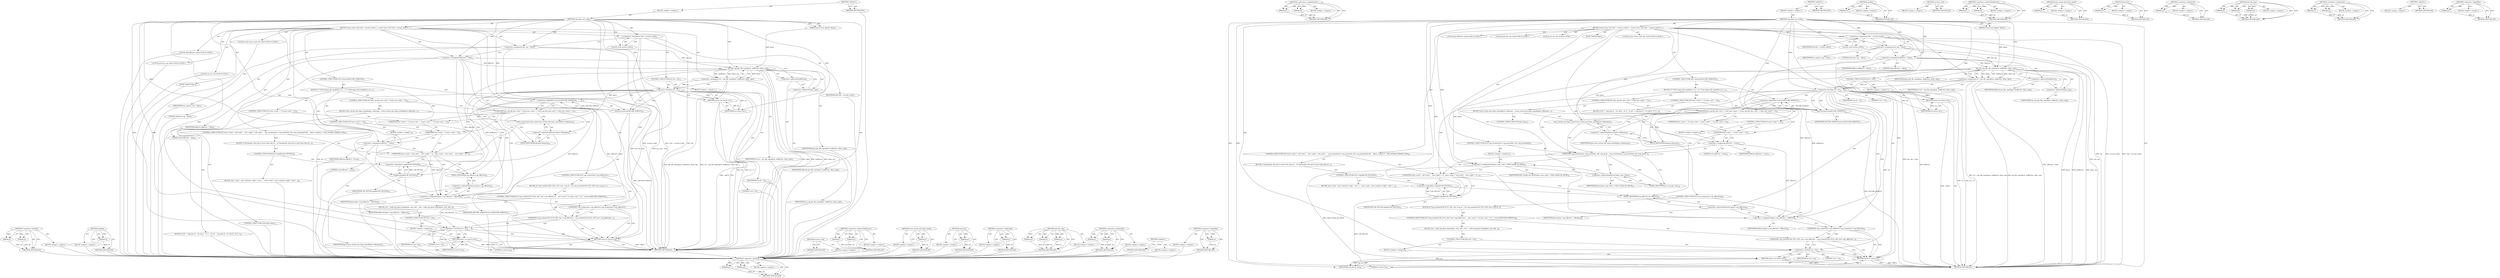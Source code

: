 digraph "&lt;operator&gt;.logicalNot" {
vulnerable_131 [label=<(METHOD,&lt;operator&gt;.lessThan)>];
vulnerable_132 [label=<(PARAM,p1)>];
vulnerable_133 [label=<(PARAM,p2)>];
vulnerable_134 [label=<(BLOCK,&lt;empty&gt;,&lt;empty&gt;)>];
vulnerable_135 [label=<(METHOD_RETURN,ANY)>];
vulnerable_153 [label=<(METHOD,capable)>];
vulnerable_154 [label=<(PARAM,p1)>];
vulnerable_155 [label=<(BLOCK,&lt;empty&gt;,&lt;empty&gt;)>];
vulnerable_156 [label=<(METHOD_RETURN,ANY)>];
vulnerable_6 [label=<(METHOD,&lt;global&gt;)<SUB>1</SUB>>];
vulnerable_7 [label=<(BLOCK,&lt;empty&gt;,&lt;empty&gt;)<SUB>1</SUB>>];
vulnerable_8 [label=<(METHOD,cap_bprm_set_creds)<SUB>1</SUB>>];
vulnerable_9 [label=<(PARAM,struct linux_binprm *bprm)<SUB>1</SUB>>];
vulnerable_10 [label=<(BLOCK,{
	const struct cred *old = current_cred();
	st...,{
	const struct cred *old = current_cred();
	st...)<SUB>2</SUB>>];
vulnerable_11 [label="<(LOCAL,const struct cred* old: cred*)<SUB>3</SUB>>"];
vulnerable_12 [label=<(&lt;operator&gt;.assignment,*old = current_cred())<SUB>3</SUB>>];
vulnerable_13 [label=<(IDENTIFIER,old,*old = current_cred())<SUB>3</SUB>>];
vulnerable_14 [label=<(current_cred,current_cred())<SUB>3</SUB>>];
vulnerable_15 [label="<(LOCAL,bool effective: bool)<SUB>5</SUB>>"];
vulnerable_16 [label="<(LOCAL,bool has_cap: bool)<SUB>5</SUB>>"];
vulnerable_17 [label=<(&lt;operator&gt;.assignment,has_cap = false)<SUB>5</SUB>>];
vulnerable_18 [label=<(IDENTIFIER,has_cap,has_cap = false)<SUB>5</SUB>>];
vulnerable_19 [label=<(LITERAL,false,has_cap = false)<SUB>5</SUB>>];
vulnerable_20 [label="<(LOCAL,int ret: int)<SUB>6</SUB>>"];
vulnerable_21 [label=<(&lt;operator&gt;.assignment,effective = false)<SUB>8</SUB>>];
vulnerable_22 [label=<(IDENTIFIER,effective,effective = false)<SUB>8</SUB>>];
vulnerable_23 [label=<(LITERAL,false,effective = false)<SUB>8</SUB>>];
vulnerable_24 [label=<(&lt;operator&gt;.assignment,ret = get_file_caps(bprm, &amp;effective, &amp;has_cap))<SUB>9</SUB>>];
vulnerable_25 [label=<(IDENTIFIER,ret,ret = get_file_caps(bprm, &amp;effective, &amp;has_cap))<SUB>9</SUB>>];
vulnerable_26 [label=<(get_file_caps,get_file_caps(bprm, &amp;effective, &amp;has_cap))<SUB>9</SUB>>];
vulnerable_27 [label=<(IDENTIFIER,bprm,get_file_caps(bprm, &amp;effective, &amp;has_cap))<SUB>9</SUB>>];
vulnerable_28 [label=<(&lt;operator&gt;.addressOf,&amp;effective)<SUB>9</SUB>>];
vulnerable_29 [label=<(IDENTIFIER,effective,get_file_caps(bprm, &amp;effective, &amp;has_cap))<SUB>9</SUB>>];
vulnerable_30 [label=<(&lt;operator&gt;.addressOf,&amp;has_cap)<SUB>9</SUB>>];
vulnerable_31 [label=<(IDENTIFIER,has_cap,get_file_caps(bprm, &amp;effective, &amp;has_cap))<SUB>9</SUB>>];
vulnerable_32 [label=<(CONTROL_STRUCTURE,IF,if (ret &lt; 0))<SUB>10</SUB>>];
vulnerable_33 [label=<(&lt;operator&gt;.lessThan,ret &lt; 0)<SUB>10</SUB>>];
vulnerable_34 [label=<(IDENTIFIER,ret,ret &lt; 0)<SUB>10</SUB>>];
vulnerable_35 [label=<(LITERAL,0,ret &lt; 0)<SUB>10</SUB>>];
vulnerable_36 [label=<(BLOCK,&lt;empty&gt;,&lt;empty&gt;)<SUB>11</SUB>>];
vulnerable_37 [label=<(RETURN,return ret;,return ret;)<SUB>11</SUB>>];
vulnerable_38 [label=<(IDENTIFIER,ret,return ret;)<SUB>11</SUB>>];
vulnerable_39 [label=<(CONTROL_STRUCTURE,IF,if (!issecure(SECURE_NOROOT)))<SUB>13</SUB>>];
vulnerable_40 [label=<(&lt;operator&gt;.logicalNot,!issecure(SECURE_NOROOT))<SUB>13</SUB>>];
vulnerable_41 [label=<(issecure,issecure(SECURE_NOROOT))<SUB>13</SUB>>];
vulnerable_42 [label=<(IDENTIFIER,SECURE_NOROOT,issecure(SECURE_NOROOT))<SUB>13</SUB>>];
vulnerable_43 [label=<(BLOCK,{
		/*
		 * If the legacy file capability is se...,{
		/*
		 * If the legacy file capability is se...)<SUB>13</SUB>>];
vulnerable_44 [label=<(CONTROL_STRUCTURE,IF,if (has_cap &amp;&amp; new-&gt;uid != 0 &amp;&amp; new-&gt;euid == 0))<SUB>19</SUB>>];
vulnerable_45 [label=<(UNKNOWN,has_cap &amp;&amp; new-&gt;uid != 0 &amp;&amp; new-&gt;euid == 0,has_cap &amp;&amp; new-&gt;uid != 0 &amp;&amp; new-&gt;euid == 0)<SUB>19</SUB>>];
vulnerable_46 [label=<(BLOCK,{
			warn_setuid_and_fcaps_mixed(bprm-&gt;filename...,{
			warn_setuid_and_fcaps_mixed(bprm-&gt;filename...)<SUB>19</SUB>>];
vulnerable_47 [label=<(warn_setuid_and_fcaps_mixed,warn_setuid_and_fcaps_mixed(bprm-&gt;filename))<SUB>20</SUB>>];
vulnerable_48 [label=<(&lt;operator&gt;.indirectFieldAccess,bprm-&gt;filename)<SUB>20</SUB>>];
vulnerable_49 [label=<(IDENTIFIER,bprm,warn_setuid_and_fcaps_mixed(bprm-&gt;filename))<SUB>20</SUB>>];
vulnerable_50 [label=<(FIELD_IDENTIFIER,filename,filename)<SUB>20</SUB>>];
vulnerable_51 [label=<(CONTROL_STRUCTURE,GOTO,goto skip;)<SUB>21</SUB>>];
vulnerable_52 [label=<(CONTROL_STRUCTURE,IF,if (new-&gt;euid == 0 || new-&gt;uid == 0))<SUB>30</SUB>>];
vulnerable_53 [label=<(UNKNOWN,new-&gt;euid == 0 || new-&gt;uid == 0,new-&gt;euid == 0 || new-&gt;uid == 0)<SUB>30</SUB>>];
vulnerable_54 [label=<(BLOCK,{
			/* pP' = (cap_bset &amp; ~0) | (pI &amp; ~0) */
		...,{
			/* pP' = (cap_bset &amp; ~0) | (pI &amp; ~0) */
		...)<SUB>30</SUB>>];
vulnerable_55 [label=<(CONTROL_STRUCTURE,IF,if (new-&gt;euid == 0))<SUB>35</SUB>>];
vulnerable_56 [label=<(UNKNOWN,new-&gt;euid == 0,new-&gt;euid == 0)<SUB>35</SUB>>];
vulnerable_57 [label=<(BLOCK,&lt;empty&gt;,&lt;empty&gt;)<SUB>36</SUB>>];
vulnerable_58 [label=<(&lt;operator&gt;.assignment,effective = true)<SUB>36</SUB>>];
vulnerable_59 [label=<(IDENTIFIER,effective,effective = true)<SUB>36</SUB>>];
vulnerable_60 [label=<(LITERAL,true,effective = true)<SUB>36</SUB>>];
vulnerable_61 [label=<(JUMP_TARGET,skip)<SUB>38</SUB>>];
vulnerable_62 [label=<(CONTROL_STRUCTURE,IF,if ((new-&gt;euid != old-&gt;uid ||
	     new-&gt;egid != old-&gt;gid ||
	     !cap_issubset(new-&gt;cap_permitted, old-&gt;cap_permitted)) &amp;&amp;
	    bprm-&gt;unsafe &amp; ~LSM_UNSAFE_PTRACE_CAP))<SUB>43</SUB>>];
vulnerable_63 [label=<(UNKNOWN,(new-&gt;euid != old-&gt;uid ||
	     new-&gt;egid != ol...,(new-&gt;euid != old-&gt;uid ||
	     new-&gt;egid != ol...)<SUB>43</SUB>>];
vulnerable_64 [label=<(BLOCK,{
		/* downgrade; they get no more than they ha...,{
		/* downgrade; they get no more than they ha...)<SUB>46</SUB>>];
vulnerable_65 [label=<(CONTROL_STRUCTURE,IF,if (!capable(CAP_SETUID)))<SUB>48</SUB>>];
vulnerable_66 [label=<(&lt;operator&gt;.logicalNot,!capable(CAP_SETUID))<SUB>48</SUB>>];
vulnerable_67 [label=<(capable,capable(CAP_SETUID))<SUB>48</SUB>>];
vulnerable_68 [label=<(IDENTIFIER,CAP_SETUID,capable(CAP_SETUID))<SUB>48</SUB>>];
vulnerable_69 [label=<(BLOCK,{
			new-&gt;euid = new-&gt;uid;
			new-&gt;egid = new-&gt;...,{
			new-&gt;euid = new-&gt;uid;
			new-&gt;egid = new-&gt;...)<SUB>48</SUB>>];
vulnerable_70 [label=<(&lt;operator&gt;.assignment,bprm-&gt;cap_effective = effective)<SUB>63</SUB>>];
vulnerable_71 [label=<(&lt;operator&gt;.indirectFieldAccess,bprm-&gt;cap_effective)<SUB>63</SUB>>];
vulnerable_72 [label=<(IDENTIFIER,bprm,bprm-&gt;cap_effective = effective)<SUB>63</SUB>>];
vulnerable_73 [label=<(FIELD_IDENTIFIER,cap_effective,cap_effective)<SUB>63</SUB>>];
vulnerable_74 [label=<(IDENTIFIER,effective,bprm-&gt;cap_effective = effective)<SUB>63</SUB>>];
vulnerable_75 [label=<(CONTROL_STRUCTURE,IF,if (!cap_isclear(new-&gt;cap_effective)))<SUB>77</SUB>>];
vulnerable_76 [label=<(UNKNOWN,!cap_isclear(new-&gt;cap_effective),!cap_isclear(new-&gt;cap_effective))<SUB>77</SUB>>];
vulnerable_77 [label=<(BLOCK,{
		if (!cap_issubset(CAP_FULL_SET, new-&gt;cap_ef...,{
		if (!cap_issubset(CAP_FULL_SET, new-&gt;cap_ef...)<SUB>77</SUB>>];
vulnerable_78 [label=<(CONTROL_STRUCTURE,IF,if (!cap_issubset(CAP_FULL_SET, new-&gt;cap_effective) ||
		    new-&gt;euid != 0 || new-&gt;uid != 0 ||
		    issecure(SECURE_NOROOT)))<SUB>78</SUB>>];
vulnerable_79 [label=<(UNKNOWN,!cap_issubset(CAP_FULL_SET, new-&gt;cap_effective)...,!cap_issubset(CAP_FULL_SET, new-&gt;cap_effective)...)<SUB>78</SUB>>];
vulnerable_80 [label=<(BLOCK,{
			ret = audit_log_bprm_fcaps(bprm, new, old)...,{
			ret = audit_log_bprm_fcaps(bprm, new, old)...)<SUB>80</SUB>>];
vulnerable_81 [label=<(CONTROL_STRUCTURE,IF,if (ret &lt; 0))<SUB>82</SUB>>];
vulnerable_82 [label=<(&lt;operator&gt;.lessThan,ret &lt; 0)<SUB>82</SUB>>];
vulnerable_83 [label=<(IDENTIFIER,ret,ret &lt; 0)<SUB>82</SUB>>];
vulnerable_84 [label=<(LITERAL,0,ret &lt; 0)<SUB>82</SUB>>];
vulnerable_85 [label=<(BLOCK,&lt;empty&gt;,&lt;empty&gt;)<SUB>83</SUB>>];
vulnerable_86 [label=<(RETURN,return ret;,return ret;)<SUB>83</SUB>>];
vulnerable_87 [label=<(IDENTIFIER,ret,return ret;)<SUB>83</SUB>>];
vulnerable_88 [label=<(RETURN,return 0;,return 0;)<SUB>88</SUB>>];
vulnerable_89 [label=<(LITERAL,0,return 0;)<SUB>88</SUB>>];
vulnerable_90 [label=<(METHOD_RETURN,int)<SUB>1</SUB>>];
vulnerable_92 [label=<(METHOD_RETURN,ANY)<SUB>1</SUB>>];
vulnerable_118 [label=<(METHOD,current_cred)>];
vulnerable_119 [label=<(BLOCK,&lt;empty&gt;,&lt;empty&gt;)>];
vulnerable_120 [label=<(METHOD_RETURN,ANY)>];
vulnerable_148 [label=<(METHOD,&lt;operator&gt;.indirectFieldAccess)>];
vulnerable_149 [label=<(PARAM,p1)>];
vulnerable_150 [label=<(PARAM,p2)>];
vulnerable_151 [label=<(BLOCK,&lt;empty&gt;,&lt;empty&gt;)>];
vulnerable_152 [label=<(METHOD_RETURN,ANY)>];
vulnerable_144 [label=<(METHOD,warn_setuid_and_fcaps_mixed)>];
vulnerable_145 [label=<(PARAM,p1)>];
vulnerable_146 [label=<(BLOCK,&lt;empty&gt;,&lt;empty&gt;)>];
vulnerable_147 [label=<(METHOD_RETURN,ANY)>];
vulnerable_140 [label=<(METHOD,issecure)>];
vulnerable_141 [label=<(PARAM,p1)>];
vulnerable_142 [label=<(BLOCK,&lt;empty&gt;,&lt;empty&gt;)>];
vulnerable_143 [label=<(METHOD_RETURN,ANY)>];
vulnerable_127 [label=<(METHOD,&lt;operator&gt;.addressOf)>];
vulnerable_128 [label=<(PARAM,p1)>];
vulnerable_129 [label=<(BLOCK,&lt;empty&gt;,&lt;empty&gt;)>];
vulnerable_130 [label=<(METHOD_RETURN,ANY)>];
vulnerable_121 [label=<(METHOD,get_file_caps)>];
vulnerable_122 [label=<(PARAM,p1)>];
vulnerable_123 [label=<(PARAM,p2)>];
vulnerable_124 [label=<(PARAM,p3)>];
vulnerable_125 [label=<(BLOCK,&lt;empty&gt;,&lt;empty&gt;)>];
vulnerable_126 [label=<(METHOD_RETURN,ANY)>];
vulnerable_113 [label=<(METHOD,&lt;operator&gt;.assignment)>];
vulnerable_114 [label=<(PARAM,p1)>];
vulnerable_115 [label=<(PARAM,p2)>];
vulnerable_116 [label=<(BLOCK,&lt;empty&gt;,&lt;empty&gt;)>];
vulnerable_117 [label=<(METHOD_RETURN,ANY)>];
vulnerable_107 [label=<(METHOD,&lt;global&gt;)<SUB>1</SUB>>];
vulnerable_108 [label=<(BLOCK,&lt;empty&gt;,&lt;empty&gt;)>];
vulnerable_109 [label=<(METHOD_RETURN,ANY)>];
vulnerable_136 [label=<(METHOD,&lt;operator&gt;.logicalNot)>];
vulnerable_137 [label=<(PARAM,p1)>];
vulnerable_138 [label=<(BLOCK,&lt;empty&gt;,&lt;empty&gt;)>];
vulnerable_139 [label=<(METHOD_RETURN,ANY)>];
fixed_139 [label=<(METHOD,&lt;operator&gt;.lessThan)>];
fixed_140 [label=<(PARAM,p1)>];
fixed_141 [label=<(PARAM,p2)>];
fixed_142 [label=<(BLOCK,&lt;empty&gt;,&lt;empty&gt;)>];
fixed_143 [label=<(METHOD_RETURN,ANY)>];
fixed_161 [label=<(METHOD,&lt;operators&gt;.assignmentOr)>];
fixed_162 [label=<(PARAM,p1)>];
fixed_163 [label=<(PARAM,p2)>];
fixed_164 [label=<(BLOCK,&lt;empty&gt;,&lt;empty&gt;)>];
fixed_165 [label=<(METHOD_RETURN,ANY)>];
fixed_6 [label=<(METHOD,&lt;global&gt;)<SUB>1</SUB>>];
fixed_7 [label=<(BLOCK,&lt;empty&gt;,&lt;empty&gt;)<SUB>1</SUB>>];
fixed_8 [label=<(METHOD,cap_bprm_set_creds)<SUB>1</SUB>>];
fixed_9 [label=<(PARAM,struct linux_binprm *bprm)<SUB>1</SUB>>];
fixed_10 [label=<(BLOCK,{
	const struct cred *old = current_cred();
	st...,{
	const struct cred *old = current_cred();
	st...)<SUB>2</SUB>>];
fixed_11 [label="<(LOCAL,const struct cred* old: cred*)<SUB>3</SUB>>"];
fixed_12 [label=<(&lt;operator&gt;.assignment,*old = current_cred())<SUB>3</SUB>>];
fixed_13 [label=<(IDENTIFIER,old,*old = current_cred())<SUB>3</SUB>>];
fixed_14 [label=<(current_cred,current_cred())<SUB>3</SUB>>];
fixed_15 [label="<(LOCAL,bool effective: bool)<SUB>5</SUB>>"];
fixed_16 [label="<(LOCAL,bool has_cap: bool)<SUB>5</SUB>>"];
fixed_17 [label=<(&lt;operator&gt;.assignment,has_cap = false)<SUB>5</SUB>>];
fixed_18 [label=<(IDENTIFIER,has_cap,has_cap = false)<SUB>5</SUB>>];
fixed_19 [label=<(LITERAL,false,has_cap = false)<SUB>5</SUB>>];
fixed_20 [label="<(LOCAL,int ret: int)<SUB>6</SUB>>"];
fixed_21 [label=<(&lt;operator&gt;.assignment,effective = false)<SUB>8</SUB>>];
fixed_22 [label=<(IDENTIFIER,effective,effective = false)<SUB>8</SUB>>];
fixed_23 [label=<(LITERAL,false,effective = false)<SUB>8</SUB>>];
fixed_24 [label=<(&lt;operator&gt;.assignment,ret = get_file_caps(bprm, &amp;effective, &amp;has_cap))<SUB>9</SUB>>];
fixed_25 [label=<(IDENTIFIER,ret,ret = get_file_caps(bprm, &amp;effective, &amp;has_cap))<SUB>9</SUB>>];
fixed_26 [label=<(get_file_caps,get_file_caps(bprm, &amp;effective, &amp;has_cap))<SUB>9</SUB>>];
fixed_27 [label=<(IDENTIFIER,bprm,get_file_caps(bprm, &amp;effective, &amp;has_cap))<SUB>9</SUB>>];
fixed_28 [label=<(&lt;operator&gt;.addressOf,&amp;effective)<SUB>9</SUB>>];
fixed_29 [label=<(IDENTIFIER,effective,get_file_caps(bprm, &amp;effective, &amp;has_cap))<SUB>9</SUB>>];
fixed_30 [label=<(&lt;operator&gt;.addressOf,&amp;has_cap)<SUB>9</SUB>>];
fixed_31 [label=<(IDENTIFIER,has_cap,get_file_caps(bprm, &amp;effective, &amp;has_cap))<SUB>9</SUB>>];
fixed_32 [label=<(CONTROL_STRUCTURE,IF,if (ret &lt; 0))<SUB>10</SUB>>];
fixed_33 [label=<(&lt;operator&gt;.lessThan,ret &lt; 0)<SUB>10</SUB>>];
fixed_34 [label=<(IDENTIFIER,ret,ret &lt; 0)<SUB>10</SUB>>];
fixed_35 [label=<(LITERAL,0,ret &lt; 0)<SUB>10</SUB>>];
fixed_36 [label=<(BLOCK,&lt;empty&gt;,&lt;empty&gt;)<SUB>11</SUB>>];
fixed_37 [label=<(RETURN,return ret;,return ret;)<SUB>11</SUB>>];
fixed_38 [label=<(IDENTIFIER,ret,return ret;)<SUB>11</SUB>>];
fixed_39 [label=<(CONTROL_STRUCTURE,IF,if (!issecure(SECURE_NOROOT)))<SUB>13</SUB>>];
fixed_40 [label=<(&lt;operator&gt;.logicalNot,!issecure(SECURE_NOROOT))<SUB>13</SUB>>];
fixed_41 [label=<(issecure,issecure(SECURE_NOROOT))<SUB>13</SUB>>];
fixed_42 [label=<(IDENTIFIER,SECURE_NOROOT,issecure(SECURE_NOROOT))<SUB>13</SUB>>];
fixed_43 [label=<(BLOCK,{
		/*
		 * If the legacy file capability is se...,{
		/*
		 * If the legacy file capability is se...)<SUB>13</SUB>>];
fixed_44 [label=<(CONTROL_STRUCTURE,IF,if (has_cap &amp;&amp; new-&gt;uid != 0 &amp;&amp; new-&gt;euid == 0))<SUB>19</SUB>>];
fixed_45 [label=<(UNKNOWN,has_cap &amp;&amp; new-&gt;uid != 0 &amp;&amp; new-&gt;euid == 0,has_cap &amp;&amp; new-&gt;uid != 0 &amp;&amp; new-&gt;euid == 0)<SUB>19</SUB>>];
fixed_46 [label=<(BLOCK,{
			warn_setuid_and_fcaps_mixed(bprm-&gt;filename...,{
			warn_setuid_and_fcaps_mixed(bprm-&gt;filename...)<SUB>19</SUB>>];
fixed_47 [label=<(warn_setuid_and_fcaps_mixed,warn_setuid_and_fcaps_mixed(bprm-&gt;filename))<SUB>20</SUB>>];
fixed_48 [label=<(&lt;operator&gt;.indirectFieldAccess,bprm-&gt;filename)<SUB>20</SUB>>];
fixed_49 [label=<(IDENTIFIER,bprm,warn_setuid_and_fcaps_mixed(bprm-&gt;filename))<SUB>20</SUB>>];
fixed_50 [label=<(FIELD_IDENTIFIER,filename,filename)<SUB>20</SUB>>];
fixed_51 [label=<(CONTROL_STRUCTURE,GOTO,goto skip;)<SUB>21</SUB>>];
fixed_52 [label=<(CONTROL_STRUCTURE,IF,if (new-&gt;euid == 0 || new-&gt;uid == 0))<SUB>30</SUB>>];
fixed_53 [label=<(UNKNOWN,new-&gt;euid == 0 || new-&gt;uid == 0,new-&gt;euid == 0 || new-&gt;uid == 0)<SUB>30</SUB>>];
fixed_54 [label=<(BLOCK,{
			/* pP' = (cap_bset &amp; ~0) | (pI &amp; ~0) */
		...,{
			/* pP' = (cap_bset &amp; ~0) | (pI &amp; ~0) */
		...)<SUB>30</SUB>>];
fixed_55 [label=<(CONTROL_STRUCTURE,IF,if (new-&gt;euid == 0))<SUB>35</SUB>>];
fixed_56 [label=<(UNKNOWN,new-&gt;euid == 0,new-&gt;euid == 0)<SUB>35</SUB>>];
fixed_57 [label=<(BLOCK,&lt;empty&gt;,&lt;empty&gt;)<SUB>36</SUB>>];
fixed_58 [label=<(&lt;operator&gt;.assignment,effective = true)<SUB>36</SUB>>];
fixed_59 [label=<(IDENTIFIER,effective,effective = true)<SUB>36</SUB>>];
fixed_60 [label=<(LITERAL,true,effective = true)<SUB>36</SUB>>];
fixed_61 [label=<(JUMP_TARGET,skip)<SUB>38</SUB>>];
fixed_62 [label=<(CONTROL_STRUCTURE,IF,if (!cap_issubset(new-&gt;cap_permitted, old-&gt;cap_permitted)))<SUB>41</SUB>>];
fixed_63 [label=<(UNKNOWN,!cap_issubset(new-&gt;cap_permitted, old-&gt;cap_perm...,!cap_issubset(new-&gt;cap_permitted, old-&gt;cap_perm...)<SUB>41</SUB>>];
fixed_64 [label=<(BLOCK,&lt;empty&gt;,&lt;empty&gt;)<SUB>42</SUB>>];
fixed_65 [label=<(&lt;operators&gt;.assignmentOr,bprm-&gt;per_clear |= PER_CLEAR_ON_SETID)<SUB>42</SUB>>];
fixed_66 [label=<(&lt;operator&gt;.indirectFieldAccess,bprm-&gt;per_clear)<SUB>42</SUB>>];
fixed_67 [label=<(IDENTIFIER,bprm,bprm-&gt;per_clear |= PER_CLEAR_ON_SETID)<SUB>42</SUB>>];
fixed_68 [label=<(FIELD_IDENTIFIER,per_clear,per_clear)<SUB>42</SUB>>];
fixed_69 [label=<(IDENTIFIER,PER_CLEAR_ON_SETID,bprm-&gt;per_clear |= PER_CLEAR_ON_SETID)<SUB>42</SUB>>];
fixed_70 [label=<(CONTROL_STRUCTURE,IF,if ((new-&gt;euid != old-&gt;uid ||
	     new-&gt;egid != old-&gt;gid ||
	     !cap_issubset(new-&gt;cap_permitted, old-&gt;cap_permitted)) &amp;&amp;
	    bprm-&gt;unsafe &amp; ~LSM_UNSAFE_PTRACE_CAP))<SUB>48</SUB>>];
fixed_71 [label=<(UNKNOWN,(new-&gt;euid != old-&gt;uid ||
	     new-&gt;egid != ol...,(new-&gt;euid != old-&gt;uid ||
	     new-&gt;egid != ol...)<SUB>48</SUB>>];
fixed_72 [label=<(BLOCK,{
		/* downgrade; they get no more than they ha...,{
		/* downgrade; they get no more than they ha...)<SUB>51</SUB>>];
fixed_73 [label=<(CONTROL_STRUCTURE,IF,if (!capable(CAP_SETUID)))<SUB>53</SUB>>];
fixed_74 [label=<(&lt;operator&gt;.logicalNot,!capable(CAP_SETUID))<SUB>53</SUB>>];
fixed_75 [label=<(capable,capable(CAP_SETUID))<SUB>53</SUB>>];
fixed_76 [label=<(IDENTIFIER,CAP_SETUID,capable(CAP_SETUID))<SUB>53</SUB>>];
fixed_77 [label=<(BLOCK,{
			new-&gt;euid = new-&gt;uid;
			new-&gt;egid = new-&gt;...,{
			new-&gt;euid = new-&gt;uid;
			new-&gt;egid = new-&gt;...)<SUB>53</SUB>>];
fixed_78 [label=<(&lt;operator&gt;.assignment,bprm-&gt;cap_effective = effective)<SUB>68</SUB>>];
fixed_79 [label=<(&lt;operator&gt;.indirectFieldAccess,bprm-&gt;cap_effective)<SUB>68</SUB>>];
fixed_80 [label=<(IDENTIFIER,bprm,bprm-&gt;cap_effective = effective)<SUB>68</SUB>>];
fixed_81 [label=<(FIELD_IDENTIFIER,cap_effective,cap_effective)<SUB>68</SUB>>];
fixed_82 [label=<(IDENTIFIER,effective,bprm-&gt;cap_effective = effective)<SUB>68</SUB>>];
fixed_83 [label=<(CONTROL_STRUCTURE,IF,if (!cap_isclear(new-&gt;cap_effective)))<SUB>82</SUB>>];
fixed_84 [label=<(UNKNOWN,!cap_isclear(new-&gt;cap_effective),!cap_isclear(new-&gt;cap_effective))<SUB>82</SUB>>];
fixed_85 [label=<(BLOCK,{
		if (!cap_issubset(CAP_FULL_SET, new-&gt;cap_ef...,{
		if (!cap_issubset(CAP_FULL_SET, new-&gt;cap_ef...)<SUB>82</SUB>>];
fixed_86 [label=<(CONTROL_STRUCTURE,IF,if (!cap_issubset(CAP_FULL_SET, new-&gt;cap_effective) ||
		    new-&gt;euid != 0 || new-&gt;uid != 0 ||
		    issecure(SECURE_NOROOT)))<SUB>83</SUB>>];
fixed_87 [label=<(UNKNOWN,!cap_issubset(CAP_FULL_SET, new-&gt;cap_effective)...,!cap_issubset(CAP_FULL_SET, new-&gt;cap_effective)...)<SUB>83</SUB>>];
fixed_88 [label=<(BLOCK,{
			ret = audit_log_bprm_fcaps(bprm, new, old)...,{
			ret = audit_log_bprm_fcaps(bprm, new, old)...)<SUB>85</SUB>>];
fixed_89 [label=<(CONTROL_STRUCTURE,IF,if (ret &lt; 0))<SUB>87</SUB>>];
fixed_90 [label=<(&lt;operator&gt;.lessThan,ret &lt; 0)<SUB>87</SUB>>];
fixed_91 [label=<(IDENTIFIER,ret,ret &lt; 0)<SUB>87</SUB>>];
fixed_92 [label=<(LITERAL,0,ret &lt; 0)<SUB>87</SUB>>];
fixed_93 [label=<(BLOCK,&lt;empty&gt;,&lt;empty&gt;)<SUB>88</SUB>>];
fixed_94 [label=<(RETURN,return ret;,return ret;)<SUB>88</SUB>>];
fixed_95 [label=<(IDENTIFIER,ret,return ret;)<SUB>88</SUB>>];
fixed_96 [label=<(RETURN,return 0;,return 0;)<SUB>93</SUB>>];
fixed_97 [label=<(LITERAL,0,return 0;)<SUB>93</SUB>>];
fixed_98 [label=<(METHOD_RETURN,int)<SUB>1</SUB>>];
fixed_100 [label=<(METHOD_RETURN,ANY)<SUB>1</SUB>>];
fixed_166 [label=<(METHOD,capable)>];
fixed_167 [label=<(PARAM,p1)>];
fixed_168 [label=<(BLOCK,&lt;empty&gt;,&lt;empty&gt;)>];
fixed_169 [label=<(METHOD_RETURN,ANY)>];
fixed_126 [label=<(METHOD,current_cred)>];
fixed_127 [label=<(BLOCK,&lt;empty&gt;,&lt;empty&gt;)>];
fixed_128 [label=<(METHOD_RETURN,ANY)>];
fixed_156 [label=<(METHOD,&lt;operator&gt;.indirectFieldAccess)>];
fixed_157 [label=<(PARAM,p1)>];
fixed_158 [label=<(PARAM,p2)>];
fixed_159 [label=<(BLOCK,&lt;empty&gt;,&lt;empty&gt;)>];
fixed_160 [label=<(METHOD_RETURN,ANY)>];
fixed_152 [label=<(METHOD,warn_setuid_and_fcaps_mixed)>];
fixed_153 [label=<(PARAM,p1)>];
fixed_154 [label=<(BLOCK,&lt;empty&gt;,&lt;empty&gt;)>];
fixed_155 [label=<(METHOD_RETURN,ANY)>];
fixed_148 [label=<(METHOD,issecure)>];
fixed_149 [label=<(PARAM,p1)>];
fixed_150 [label=<(BLOCK,&lt;empty&gt;,&lt;empty&gt;)>];
fixed_151 [label=<(METHOD_RETURN,ANY)>];
fixed_135 [label=<(METHOD,&lt;operator&gt;.addressOf)>];
fixed_136 [label=<(PARAM,p1)>];
fixed_137 [label=<(BLOCK,&lt;empty&gt;,&lt;empty&gt;)>];
fixed_138 [label=<(METHOD_RETURN,ANY)>];
fixed_129 [label=<(METHOD,get_file_caps)>];
fixed_130 [label=<(PARAM,p1)>];
fixed_131 [label=<(PARAM,p2)>];
fixed_132 [label=<(PARAM,p3)>];
fixed_133 [label=<(BLOCK,&lt;empty&gt;,&lt;empty&gt;)>];
fixed_134 [label=<(METHOD_RETURN,ANY)>];
fixed_121 [label=<(METHOD,&lt;operator&gt;.assignment)>];
fixed_122 [label=<(PARAM,p1)>];
fixed_123 [label=<(PARAM,p2)>];
fixed_124 [label=<(BLOCK,&lt;empty&gt;,&lt;empty&gt;)>];
fixed_125 [label=<(METHOD_RETURN,ANY)>];
fixed_115 [label=<(METHOD,&lt;global&gt;)<SUB>1</SUB>>];
fixed_116 [label=<(BLOCK,&lt;empty&gt;,&lt;empty&gt;)>];
fixed_117 [label=<(METHOD_RETURN,ANY)>];
fixed_144 [label=<(METHOD,&lt;operator&gt;.logicalNot)>];
fixed_145 [label=<(PARAM,p1)>];
fixed_146 [label=<(BLOCK,&lt;empty&gt;,&lt;empty&gt;)>];
fixed_147 [label=<(METHOD_RETURN,ANY)>];
vulnerable_131 -> vulnerable_132  [key=0, label="AST: "];
vulnerable_131 -> vulnerable_132  [key=1, label="DDG: "];
vulnerable_131 -> vulnerable_134  [key=0, label="AST: "];
vulnerable_131 -> vulnerable_133  [key=0, label="AST: "];
vulnerable_131 -> vulnerable_133  [key=1, label="DDG: "];
vulnerable_131 -> vulnerable_135  [key=0, label="AST: "];
vulnerable_131 -> vulnerable_135  [key=1, label="CFG: "];
vulnerable_132 -> vulnerable_135  [key=0, label="DDG: p1"];
vulnerable_133 -> vulnerable_135  [key=0, label="DDG: p2"];
vulnerable_134 -> fixed_139  [key=0];
vulnerable_135 -> fixed_139  [key=0];
vulnerable_153 -> vulnerable_154  [key=0, label="AST: "];
vulnerable_153 -> vulnerable_154  [key=1, label="DDG: "];
vulnerable_153 -> vulnerable_155  [key=0, label="AST: "];
vulnerable_153 -> vulnerable_156  [key=0, label="AST: "];
vulnerable_153 -> vulnerable_156  [key=1, label="CFG: "];
vulnerable_154 -> vulnerable_156  [key=0, label="DDG: p1"];
vulnerable_155 -> fixed_139  [key=0];
vulnerable_156 -> fixed_139  [key=0];
vulnerable_6 -> vulnerable_7  [key=0, label="AST: "];
vulnerable_6 -> vulnerable_92  [key=0, label="AST: "];
vulnerable_6 -> vulnerable_92  [key=1, label="CFG: "];
vulnerable_7 -> vulnerable_8  [key=0, label="AST: "];
vulnerable_8 -> vulnerable_9  [key=0, label="AST: "];
vulnerable_8 -> vulnerable_9  [key=1, label="DDG: "];
vulnerable_8 -> vulnerable_10  [key=0, label="AST: "];
vulnerable_8 -> vulnerable_90  [key=0, label="AST: "];
vulnerable_8 -> vulnerable_14  [key=0, label="CFG: "];
vulnerable_8 -> vulnerable_12  [key=0, label="DDG: "];
vulnerable_8 -> vulnerable_17  [key=0, label="DDG: "];
vulnerable_8 -> vulnerable_21  [key=0, label="DDG: "];
vulnerable_8 -> vulnerable_70  [key=0, label="DDG: "];
vulnerable_8 -> vulnerable_88  [key=0, label="DDG: "];
vulnerable_8 -> vulnerable_89  [key=0, label="DDG: "];
vulnerable_8 -> vulnerable_26  [key=0, label="DDG: "];
vulnerable_8 -> vulnerable_33  [key=0, label="DDG: "];
vulnerable_8 -> vulnerable_38  [key=0, label="DDG: "];
vulnerable_8 -> vulnerable_41  [key=0, label="DDG: "];
vulnerable_8 -> vulnerable_58  [key=0, label="DDG: "];
vulnerable_8 -> vulnerable_67  [key=0, label="DDG: "];
vulnerable_8 -> vulnerable_82  [key=0, label="DDG: "];
vulnerable_8 -> vulnerable_87  [key=0, label="DDG: "];
vulnerable_9 -> vulnerable_26  [key=0, label="DDG: bprm"];
vulnerable_10 -> vulnerable_11  [key=0, label="AST: "];
vulnerable_10 -> vulnerable_12  [key=0, label="AST: "];
vulnerable_10 -> vulnerable_15  [key=0, label="AST: "];
vulnerable_10 -> vulnerable_16  [key=0, label="AST: "];
vulnerable_10 -> vulnerable_17  [key=0, label="AST: "];
vulnerable_10 -> vulnerable_20  [key=0, label="AST: "];
vulnerable_10 -> vulnerable_21  [key=0, label="AST: "];
vulnerable_10 -> vulnerable_24  [key=0, label="AST: "];
vulnerable_10 -> vulnerable_32  [key=0, label="AST: "];
vulnerable_10 -> vulnerable_39  [key=0, label="AST: "];
vulnerable_10 -> vulnerable_61  [key=0, label="AST: "];
vulnerable_10 -> vulnerable_62  [key=0, label="AST: "];
vulnerable_10 -> vulnerable_70  [key=0, label="AST: "];
vulnerable_10 -> vulnerable_75  [key=0, label="AST: "];
vulnerable_10 -> vulnerable_88  [key=0, label="AST: "];
vulnerable_11 -> fixed_139  [key=0];
vulnerable_12 -> vulnerable_13  [key=0, label="AST: "];
vulnerable_12 -> vulnerable_14  [key=0, label="AST: "];
vulnerable_12 -> vulnerable_17  [key=0, label="CFG: "];
vulnerable_12 -> vulnerable_90  [key=0, label="DDG: old"];
vulnerable_12 -> vulnerable_90  [key=1, label="DDG: current_cred()"];
vulnerable_12 -> vulnerable_90  [key=2, label="DDG: *old = current_cred()"];
vulnerable_13 -> fixed_139  [key=0];
vulnerable_14 -> vulnerable_12  [key=0, label="CFG: "];
vulnerable_15 -> fixed_139  [key=0];
vulnerable_16 -> fixed_139  [key=0];
vulnerable_17 -> vulnerable_18  [key=0, label="AST: "];
vulnerable_17 -> vulnerable_19  [key=0, label="AST: "];
vulnerable_17 -> vulnerable_21  [key=0, label="CFG: "];
vulnerable_17 -> vulnerable_90  [key=0, label="DDG: has_cap"];
vulnerable_17 -> vulnerable_90  [key=1, label="DDG: has_cap = false"];
vulnerable_17 -> vulnerable_26  [key=0, label="DDG: has_cap"];
vulnerable_18 -> fixed_139  [key=0];
vulnerable_19 -> fixed_139  [key=0];
vulnerable_20 -> fixed_139  [key=0];
vulnerable_21 -> vulnerable_22  [key=0, label="AST: "];
vulnerable_21 -> vulnerable_23  [key=0, label="AST: "];
vulnerable_21 -> vulnerable_28  [key=0, label="CFG: "];
vulnerable_21 -> vulnerable_90  [key=0, label="DDG: effective"];
vulnerable_21 -> vulnerable_90  [key=1, label="DDG: effective = false"];
vulnerable_21 -> vulnerable_70  [key=0, label="DDG: effective"];
vulnerable_21 -> vulnerable_26  [key=0, label="DDG: effective"];
vulnerable_22 -> fixed_139  [key=0];
vulnerable_23 -> fixed_139  [key=0];
vulnerable_24 -> vulnerable_25  [key=0, label="AST: "];
vulnerable_24 -> vulnerable_26  [key=0, label="AST: "];
vulnerable_24 -> vulnerable_33  [key=0, label="CFG: "];
vulnerable_24 -> vulnerable_33  [key=1, label="DDG: ret"];
vulnerable_24 -> vulnerable_90  [key=0, label="DDG: get_file_caps(bprm, &amp;effective, &amp;has_cap)"];
vulnerable_24 -> vulnerable_90  [key=1, label="DDG: ret = get_file_caps(bprm, &amp;effective, &amp;has_cap)"];
vulnerable_25 -> fixed_139  [key=0];
vulnerable_26 -> vulnerable_27  [key=0, label="AST: "];
vulnerable_26 -> vulnerable_28  [key=0, label="AST: "];
vulnerable_26 -> vulnerable_30  [key=0, label="AST: "];
vulnerable_26 -> vulnerable_24  [key=0, label="CFG: "];
vulnerable_26 -> vulnerable_24  [key=1, label="DDG: bprm"];
vulnerable_26 -> vulnerable_24  [key=2, label="DDG: &amp;effective"];
vulnerable_26 -> vulnerable_24  [key=3, label="DDG: &amp;has_cap"];
vulnerable_26 -> vulnerable_90  [key=0, label="DDG: bprm"];
vulnerable_26 -> vulnerable_90  [key=1, label="DDG: &amp;effective"];
vulnerable_26 -> vulnerable_90  [key=2, label="DDG: &amp;has_cap"];
vulnerable_26 -> vulnerable_70  [key=0, label="DDG: &amp;effective"];
vulnerable_26 -> vulnerable_47  [key=0, label="DDG: bprm"];
vulnerable_27 -> fixed_139  [key=0];
vulnerable_28 -> vulnerable_29  [key=0, label="AST: "];
vulnerable_28 -> vulnerable_30  [key=0, label="CFG: "];
vulnerable_29 -> fixed_139  [key=0];
vulnerable_30 -> vulnerable_31  [key=0, label="AST: "];
vulnerable_30 -> vulnerable_26  [key=0, label="CFG: "];
vulnerable_31 -> fixed_139  [key=0];
vulnerable_32 -> vulnerable_33  [key=0, label="AST: "];
vulnerable_32 -> vulnerable_36  [key=0, label="AST: "];
vulnerable_33 -> vulnerable_34  [key=0, label="AST: "];
vulnerable_33 -> vulnerable_35  [key=0, label="AST: "];
vulnerable_33 -> vulnerable_37  [key=0, label="CFG: "];
vulnerable_33 -> vulnerable_37  [key=1, label="CDG: "];
vulnerable_33 -> vulnerable_41  [key=0, label="CFG: "];
vulnerable_33 -> vulnerable_41  [key=1, label="CDG: "];
vulnerable_33 -> vulnerable_90  [key=0, label="DDG: ret"];
vulnerable_33 -> vulnerable_90  [key=1, label="DDG: ret &lt; 0"];
vulnerable_33 -> vulnerable_38  [key=0, label="DDG: ret"];
vulnerable_33 -> vulnerable_82  [key=0, label="DDG: ret"];
vulnerable_33 -> vulnerable_73  [key=0, label="CDG: "];
vulnerable_33 -> vulnerable_71  [key=0, label="CDG: "];
vulnerable_33 -> vulnerable_70  [key=0, label="CDG: "];
vulnerable_33 -> vulnerable_63  [key=0, label="CDG: "];
vulnerable_33 -> vulnerable_40  [key=0, label="CDG: "];
vulnerable_33 -> vulnerable_76  [key=0, label="CDG: "];
vulnerable_34 -> fixed_139  [key=0];
vulnerable_35 -> fixed_139  [key=0];
vulnerable_36 -> vulnerable_37  [key=0, label="AST: "];
vulnerable_37 -> vulnerable_38  [key=0, label="AST: "];
vulnerable_37 -> vulnerable_90  [key=0, label="CFG: "];
vulnerable_37 -> vulnerable_90  [key=1, label="DDG: &lt;RET&gt;"];
vulnerable_38 -> vulnerable_37  [key=0, label="DDG: ret"];
vulnerable_39 -> vulnerable_40  [key=0, label="AST: "];
vulnerable_39 -> vulnerable_43  [key=0, label="AST: "];
vulnerable_40 -> vulnerable_41  [key=0, label="AST: "];
vulnerable_40 -> vulnerable_45  [key=0, label="CFG: "];
vulnerable_40 -> vulnerable_45  [key=1, label="CDG: "];
vulnerable_40 -> vulnerable_63  [key=0, label="CFG: "];
vulnerable_41 -> vulnerable_42  [key=0, label="AST: "];
vulnerable_41 -> vulnerable_40  [key=0, label="CFG: "];
vulnerable_41 -> vulnerable_40  [key=1, label="DDG: SECURE_NOROOT"];
vulnerable_41 -> vulnerable_90  [key=0, label="DDG: SECURE_NOROOT"];
vulnerable_42 -> fixed_139  [key=0];
vulnerable_43 -> vulnerable_44  [key=0, label="AST: "];
vulnerable_43 -> vulnerable_52  [key=0, label="AST: "];
vulnerable_43 -> vulnerable_55  [key=0, label="AST: "];
vulnerable_44 -> vulnerable_45  [key=0, label="AST: "];
vulnerable_44 -> vulnerable_46  [key=0, label="AST: "];
vulnerable_45 -> vulnerable_53  [key=0, label="CFG: "];
vulnerable_45 -> vulnerable_53  [key=1, label="CDG: "];
vulnerable_45 -> vulnerable_50  [key=0, label="CFG: "];
vulnerable_45 -> vulnerable_50  [key=1, label="CDG: "];
vulnerable_45 -> vulnerable_47  [key=0, label="CDG: "];
vulnerable_45 -> vulnerable_48  [key=0, label="CDG: "];
vulnerable_45 -> vulnerable_56  [key=0, label="CDG: "];
vulnerable_46 -> vulnerable_47  [key=0, label="AST: "];
vulnerable_46 -> vulnerable_51  [key=0, label="AST: "];
vulnerable_47 -> vulnerable_48  [key=0, label="AST: "];
vulnerable_47 -> vulnerable_63  [key=0, label="CFG: "];
vulnerable_48 -> vulnerable_49  [key=0, label="AST: "];
vulnerable_48 -> vulnerable_50  [key=0, label="AST: "];
vulnerable_48 -> vulnerable_47  [key=0, label="CFG: "];
vulnerable_49 -> fixed_139  [key=0];
vulnerable_50 -> vulnerable_48  [key=0, label="CFG: "];
vulnerable_51 -> fixed_139  [key=0];
vulnerable_52 -> vulnerable_53  [key=0, label="AST: "];
vulnerable_52 -> vulnerable_54  [key=0, label="AST: "];
vulnerable_53 -> vulnerable_56  [key=0, label="CFG: "];
vulnerable_54 -> fixed_139  [key=0];
vulnerable_55 -> vulnerable_56  [key=0, label="AST: "];
vulnerable_55 -> vulnerable_57  [key=0, label="AST: "];
vulnerable_56 -> vulnerable_58  [key=0, label="CFG: "];
vulnerable_56 -> vulnerable_58  [key=1, label="CDG: "];
vulnerable_56 -> vulnerable_63  [key=0, label="CFG: "];
vulnerable_57 -> vulnerable_58  [key=0, label="AST: "];
vulnerable_58 -> vulnerable_59  [key=0, label="AST: "];
vulnerable_58 -> vulnerable_60  [key=0, label="AST: "];
vulnerable_58 -> vulnerable_63  [key=0, label="CFG: "];
vulnerable_58 -> vulnerable_70  [key=0, label="DDG: effective"];
vulnerable_59 -> fixed_139  [key=0];
vulnerable_60 -> fixed_139  [key=0];
vulnerable_61 -> fixed_139  [key=0];
vulnerable_62 -> vulnerable_63  [key=0, label="AST: "];
vulnerable_62 -> vulnerable_64  [key=0, label="AST: "];
vulnerable_63 -> vulnerable_67  [key=0, label="CFG: "];
vulnerable_63 -> vulnerable_67  [key=1, label="CDG: "];
vulnerable_63 -> vulnerable_73  [key=0, label="CFG: "];
vulnerable_63 -> vulnerable_66  [key=0, label="CDG: "];
vulnerable_64 -> vulnerable_65  [key=0, label="AST: "];
vulnerable_65 -> vulnerable_66  [key=0, label="AST: "];
vulnerable_65 -> vulnerable_69  [key=0, label="AST: "];
vulnerable_66 -> vulnerable_67  [key=0, label="AST: "];
vulnerable_66 -> vulnerable_73  [key=0, label="CFG: "];
vulnerable_67 -> vulnerable_68  [key=0, label="AST: "];
vulnerable_67 -> vulnerable_66  [key=0, label="CFG: "];
vulnerable_67 -> vulnerable_66  [key=1, label="DDG: CAP_SETUID"];
vulnerable_67 -> vulnerable_90  [key=0, label="DDG: CAP_SETUID"];
vulnerable_68 -> fixed_139  [key=0];
vulnerable_69 -> fixed_139  [key=0];
vulnerable_70 -> vulnerable_71  [key=0, label="AST: "];
vulnerable_70 -> vulnerable_74  [key=0, label="AST: "];
vulnerable_70 -> vulnerable_76  [key=0, label="CFG: "];
vulnerable_71 -> vulnerable_72  [key=0, label="AST: "];
vulnerable_71 -> vulnerable_73  [key=0, label="AST: "];
vulnerable_71 -> vulnerable_70  [key=0, label="CFG: "];
vulnerable_72 -> fixed_139  [key=0];
vulnerable_73 -> vulnerable_71  [key=0, label="CFG: "];
vulnerable_74 -> fixed_139  [key=0];
vulnerable_75 -> vulnerable_76  [key=0, label="AST: "];
vulnerable_75 -> vulnerable_77  [key=0, label="AST: "];
vulnerable_76 -> vulnerable_79  [key=0, label="CFG: "];
vulnerable_76 -> vulnerable_79  [key=1, label="CDG: "];
vulnerable_76 -> vulnerable_88  [key=0, label="CFG: "];
vulnerable_76 -> vulnerable_88  [key=1, label="CDG: "];
vulnerable_77 -> vulnerable_78  [key=0, label="AST: "];
vulnerable_78 -> vulnerable_79  [key=0, label="AST: "];
vulnerable_78 -> vulnerable_80  [key=0, label="AST: "];
vulnerable_79 -> vulnerable_82  [key=0, label="CFG: "];
vulnerable_79 -> vulnerable_82  [key=1, label="CDG: "];
vulnerable_79 -> vulnerable_88  [key=0, label="CFG: "];
vulnerable_79 -> vulnerable_88  [key=1, label="CDG: "];
vulnerable_80 -> vulnerable_81  [key=0, label="AST: "];
vulnerable_81 -> vulnerable_82  [key=0, label="AST: "];
vulnerable_81 -> vulnerable_85  [key=0, label="AST: "];
vulnerable_82 -> vulnerable_83  [key=0, label="AST: "];
vulnerable_82 -> vulnerable_84  [key=0, label="AST: "];
vulnerable_82 -> vulnerable_86  [key=0, label="CFG: "];
vulnerable_82 -> vulnerable_86  [key=1, label="CDG: "];
vulnerable_82 -> vulnerable_88  [key=0, label="CFG: "];
vulnerable_82 -> vulnerable_88  [key=1, label="CDG: "];
vulnerable_82 -> vulnerable_87  [key=0, label="DDG: ret"];
vulnerable_83 -> fixed_139  [key=0];
vulnerable_84 -> fixed_139  [key=0];
vulnerable_85 -> vulnerable_86  [key=0, label="AST: "];
vulnerable_86 -> vulnerable_87  [key=0, label="AST: "];
vulnerable_86 -> vulnerable_90  [key=0, label="CFG: "];
vulnerable_86 -> vulnerable_90  [key=1, label="DDG: &lt;RET&gt;"];
vulnerable_87 -> vulnerable_86  [key=0, label="DDG: ret"];
vulnerable_88 -> vulnerable_89  [key=0, label="AST: "];
vulnerable_88 -> vulnerable_90  [key=0, label="CFG: "];
vulnerable_88 -> vulnerable_90  [key=1, label="DDG: &lt;RET&gt;"];
vulnerable_89 -> vulnerable_88  [key=0, label="DDG: 0"];
vulnerable_90 -> fixed_139  [key=0];
vulnerable_92 -> fixed_139  [key=0];
vulnerable_118 -> vulnerable_119  [key=0, label="AST: "];
vulnerable_118 -> vulnerable_120  [key=0, label="AST: "];
vulnerable_118 -> vulnerable_120  [key=1, label="CFG: "];
vulnerable_119 -> fixed_139  [key=0];
vulnerable_120 -> fixed_139  [key=0];
vulnerable_148 -> vulnerable_149  [key=0, label="AST: "];
vulnerable_148 -> vulnerable_149  [key=1, label="DDG: "];
vulnerable_148 -> vulnerable_151  [key=0, label="AST: "];
vulnerable_148 -> vulnerable_150  [key=0, label="AST: "];
vulnerable_148 -> vulnerable_150  [key=1, label="DDG: "];
vulnerable_148 -> vulnerable_152  [key=0, label="AST: "];
vulnerable_148 -> vulnerable_152  [key=1, label="CFG: "];
vulnerable_149 -> vulnerable_152  [key=0, label="DDG: p1"];
vulnerable_150 -> vulnerable_152  [key=0, label="DDG: p2"];
vulnerable_151 -> fixed_139  [key=0];
vulnerable_152 -> fixed_139  [key=0];
vulnerable_144 -> vulnerable_145  [key=0, label="AST: "];
vulnerable_144 -> vulnerable_145  [key=1, label="DDG: "];
vulnerable_144 -> vulnerable_146  [key=0, label="AST: "];
vulnerable_144 -> vulnerable_147  [key=0, label="AST: "];
vulnerable_144 -> vulnerable_147  [key=1, label="CFG: "];
vulnerable_145 -> vulnerable_147  [key=0, label="DDG: p1"];
vulnerable_146 -> fixed_139  [key=0];
vulnerable_147 -> fixed_139  [key=0];
vulnerable_140 -> vulnerable_141  [key=0, label="AST: "];
vulnerable_140 -> vulnerable_141  [key=1, label="DDG: "];
vulnerable_140 -> vulnerable_142  [key=0, label="AST: "];
vulnerable_140 -> vulnerable_143  [key=0, label="AST: "];
vulnerable_140 -> vulnerable_143  [key=1, label="CFG: "];
vulnerable_141 -> vulnerable_143  [key=0, label="DDG: p1"];
vulnerable_142 -> fixed_139  [key=0];
vulnerable_143 -> fixed_139  [key=0];
vulnerable_127 -> vulnerable_128  [key=0, label="AST: "];
vulnerable_127 -> vulnerable_128  [key=1, label="DDG: "];
vulnerable_127 -> vulnerable_129  [key=0, label="AST: "];
vulnerable_127 -> vulnerable_130  [key=0, label="AST: "];
vulnerable_127 -> vulnerable_130  [key=1, label="CFG: "];
vulnerable_128 -> vulnerable_130  [key=0, label="DDG: p1"];
vulnerable_129 -> fixed_139  [key=0];
vulnerable_130 -> fixed_139  [key=0];
vulnerable_121 -> vulnerable_122  [key=0, label="AST: "];
vulnerable_121 -> vulnerable_122  [key=1, label="DDG: "];
vulnerable_121 -> vulnerable_125  [key=0, label="AST: "];
vulnerable_121 -> vulnerable_123  [key=0, label="AST: "];
vulnerable_121 -> vulnerable_123  [key=1, label="DDG: "];
vulnerable_121 -> vulnerable_126  [key=0, label="AST: "];
vulnerable_121 -> vulnerable_126  [key=1, label="CFG: "];
vulnerable_121 -> vulnerable_124  [key=0, label="AST: "];
vulnerable_121 -> vulnerable_124  [key=1, label="DDG: "];
vulnerable_122 -> vulnerable_126  [key=0, label="DDG: p1"];
vulnerable_123 -> vulnerable_126  [key=0, label="DDG: p2"];
vulnerable_124 -> vulnerable_126  [key=0, label="DDG: p3"];
vulnerable_125 -> fixed_139  [key=0];
vulnerable_126 -> fixed_139  [key=0];
vulnerable_113 -> vulnerable_114  [key=0, label="AST: "];
vulnerable_113 -> vulnerable_114  [key=1, label="DDG: "];
vulnerable_113 -> vulnerable_116  [key=0, label="AST: "];
vulnerable_113 -> vulnerable_115  [key=0, label="AST: "];
vulnerable_113 -> vulnerable_115  [key=1, label="DDG: "];
vulnerable_113 -> vulnerable_117  [key=0, label="AST: "];
vulnerable_113 -> vulnerable_117  [key=1, label="CFG: "];
vulnerable_114 -> vulnerable_117  [key=0, label="DDG: p1"];
vulnerable_115 -> vulnerable_117  [key=0, label="DDG: p2"];
vulnerable_116 -> fixed_139  [key=0];
vulnerable_117 -> fixed_139  [key=0];
vulnerable_107 -> vulnerable_108  [key=0, label="AST: "];
vulnerable_107 -> vulnerable_109  [key=0, label="AST: "];
vulnerable_107 -> vulnerable_109  [key=1, label="CFG: "];
vulnerable_108 -> fixed_139  [key=0];
vulnerable_109 -> fixed_139  [key=0];
vulnerable_136 -> vulnerable_137  [key=0, label="AST: "];
vulnerable_136 -> vulnerable_137  [key=1, label="DDG: "];
vulnerable_136 -> vulnerable_138  [key=0, label="AST: "];
vulnerable_136 -> vulnerable_139  [key=0, label="AST: "];
vulnerable_136 -> vulnerable_139  [key=1, label="CFG: "];
vulnerable_137 -> vulnerable_139  [key=0, label="DDG: p1"];
vulnerable_138 -> fixed_139  [key=0];
vulnerable_139 -> fixed_139  [key=0];
fixed_139 -> fixed_140  [key=0, label="AST: "];
fixed_139 -> fixed_140  [key=1, label="DDG: "];
fixed_139 -> fixed_142  [key=0, label="AST: "];
fixed_139 -> fixed_141  [key=0, label="AST: "];
fixed_139 -> fixed_141  [key=1, label="DDG: "];
fixed_139 -> fixed_143  [key=0, label="AST: "];
fixed_139 -> fixed_143  [key=1, label="CFG: "];
fixed_140 -> fixed_143  [key=0, label="DDG: p1"];
fixed_141 -> fixed_143  [key=0, label="DDG: p2"];
fixed_161 -> fixed_162  [key=0, label="AST: "];
fixed_161 -> fixed_162  [key=1, label="DDG: "];
fixed_161 -> fixed_164  [key=0, label="AST: "];
fixed_161 -> fixed_163  [key=0, label="AST: "];
fixed_161 -> fixed_163  [key=1, label="DDG: "];
fixed_161 -> fixed_165  [key=0, label="AST: "];
fixed_161 -> fixed_165  [key=1, label="CFG: "];
fixed_162 -> fixed_165  [key=0, label="DDG: p1"];
fixed_163 -> fixed_165  [key=0, label="DDG: p2"];
fixed_6 -> fixed_7  [key=0, label="AST: "];
fixed_6 -> fixed_100  [key=0, label="AST: "];
fixed_6 -> fixed_100  [key=1, label="CFG: "];
fixed_7 -> fixed_8  [key=0, label="AST: "];
fixed_8 -> fixed_9  [key=0, label="AST: "];
fixed_8 -> fixed_9  [key=1, label="DDG: "];
fixed_8 -> fixed_10  [key=0, label="AST: "];
fixed_8 -> fixed_98  [key=0, label="AST: "];
fixed_8 -> fixed_14  [key=0, label="CFG: "];
fixed_8 -> fixed_12  [key=0, label="DDG: "];
fixed_8 -> fixed_17  [key=0, label="DDG: "];
fixed_8 -> fixed_21  [key=0, label="DDG: "];
fixed_8 -> fixed_78  [key=0, label="DDG: "];
fixed_8 -> fixed_96  [key=0, label="DDG: "];
fixed_8 -> fixed_97  [key=0, label="DDG: "];
fixed_8 -> fixed_26  [key=0, label="DDG: "];
fixed_8 -> fixed_33  [key=0, label="DDG: "];
fixed_8 -> fixed_65  [key=0, label="DDG: "];
fixed_8 -> fixed_38  [key=0, label="DDG: "];
fixed_8 -> fixed_41  [key=0, label="DDG: "];
fixed_8 -> fixed_58  [key=0, label="DDG: "];
fixed_8 -> fixed_75  [key=0, label="DDG: "];
fixed_8 -> fixed_90  [key=0, label="DDG: "];
fixed_8 -> fixed_95  [key=0, label="DDG: "];
fixed_9 -> fixed_26  [key=0, label="DDG: bprm"];
fixed_10 -> fixed_11  [key=0, label="AST: "];
fixed_10 -> fixed_12  [key=0, label="AST: "];
fixed_10 -> fixed_15  [key=0, label="AST: "];
fixed_10 -> fixed_16  [key=0, label="AST: "];
fixed_10 -> fixed_17  [key=0, label="AST: "];
fixed_10 -> fixed_20  [key=0, label="AST: "];
fixed_10 -> fixed_21  [key=0, label="AST: "];
fixed_10 -> fixed_24  [key=0, label="AST: "];
fixed_10 -> fixed_32  [key=0, label="AST: "];
fixed_10 -> fixed_39  [key=0, label="AST: "];
fixed_10 -> fixed_61  [key=0, label="AST: "];
fixed_10 -> fixed_62  [key=0, label="AST: "];
fixed_10 -> fixed_70  [key=0, label="AST: "];
fixed_10 -> fixed_78  [key=0, label="AST: "];
fixed_10 -> fixed_83  [key=0, label="AST: "];
fixed_10 -> fixed_96  [key=0, label="AST: "];
fixed_12 -> fixed_13  [key=0, label="AST: "];
fixed_12 -> fixed_14  [key=0, label="AST: "];
fixed_12 -> fixed_17  [key=0, label="CFG: "];
fixed_12 -> fixed_98  [key=0, label="DDG: old"];
fixed_12 -> fixed_98  [key=1, label="DDG: current_cred()"];
fixed_12 -> fixed_98  [key=2, label="DDG: *old = current_cred()"];
fixed_14 -> fixed_12  [key=0, label="CFG: "];
fixed_17 -> fixed_18  [key=0, label="AST: "];
fixed_17 -> fixed_19  [key=0, label="AST: "];
fixed_17 -> fixed_21  [key=0, label="CFG: "];
fixed_17 -> fixed_98  [key=0, label="DDG: has_cap"];
fixed_17 -> fixed_98  [key=1, label="DDG: has_cap = false"];
fixed_17 -> fixed_26  [key=0, label="DDG: has_cap"];
fixed_21 -> fixed_22  [key=0, label="AST: "];
fixed_21 -> fixed_23  [key=0, label="AST: "];
fixed_21 -> fixed_28  [key=0, label="CFG: "];
fixed_21 -> fixed_98  [key=0, label="DDG: effective"];
fixed_21 -> fixed_98  [key=1, label="DDG: effective = false"];
fixed_21 -> fixed_78  [key=0, label="DDG: effective"];
fixed_21 -> fixed_26  [key=0, label="DDG: effective"];
fixed_24 -> fixed_25  [key=0, label="AST: "];
fixed_24 -> fixed_26  [key=0, label="AST: "];
fixed_24 -> fixed_33  [key=0, label="CFG: "];
fixed_24 -> fixed_33  [key=1, label="DDG: ret"];
fixed_24 -> fixed_98  [key=0, label="DDG: get_file_caps(bprm, &amp;effective, &amp;has_cap)"];
fixed_24 -> fixed_98  [key=1, label="DDG: ret = get_file_caps(bprm, &amp;effective, &amp;has_cap)"];
fixed_26 -> fixed_27  [key=0, label="AST: "];
fixed_26 -> fixed_28  [key=0, label="AST: "];
fixed_26 -> fixed_30  [key=0, label="AST: "];
fixed_26 -> fixed_24  [key=0, label="CFG: "];
fixed_26 -> fixed_24  [key=1, label="DDG: bprm"];
fixed_26 -> fixed_24  [key=2, label="DDG: &amp;effective"];
fixed_26 -> fixed_24  [key=3, label="DDG: &amp;has_cap"];
fixed_26 -> fixed_98  [key=0, label="DDG: bprm"];
fixed_26 -> fixed_98  [key=1, label="DDG: &amp;effective"];
fixed_26 -> fixed_98  [key=2, label="DDG: &amp;has_cap"];
fixed_26 -> fixed_78  [key=0, label="DDG: &amp;effective"];
fixed_26 -> fixed_65  [key=0, label="DDG: bprm"];
fixed_26 -> fixed_47  [key=0, label="DDG: bprm"];
fixed_28 -> fixed_29  [key=0, label="AST: "];
fixed_28 -> fixed_30  [key=0, label="CFG: "];
fixed_30 -> fixed_31  [key=0, label="AST: "];
fixed_30 -> fixed_26  [key=0, label="CFG: "];
fixed_32 -> fixed_33  [key=0, label="AST: "];
fixed_32 -> fixed_36  [key=0, label="AST: "];
fixed_33 -> fixed_34  [key=0, label="AST: "];
fixed_33 -> fixed_35  [key=0, label="AST: "];
fixed_33 -> fixed_37  [key=0, label="CFG: "];
fixed_33 -> fixed_37  [key=1, label="CDG: "];
fixed_33 -> fixed_41  [key=0, label="CFG: "];
fixed_33 -> fixed_41  [key=1, label="CDG: "];
fixed_33 -> fixed_98  [key=0, label="DDG: ret"];
fixed_33 -> fixed_98  [key=1, label="DDG: ret &lt; 0"];
fixed_33 -> fixed_38  [key=0, label="DDG: ret"];
fixed_33 -> fixed_90  [key=0, label="DDG: ret"];
fixed_33 -> fixed_71  [key=0, label="CDG: "];
fixed_33 -> fixed_81  [key=0, label="CDG: "];
fixed_33 -> fixed_84  [key=0, label="CDG: "];
fixed_33 -> fixed_63  [key=0, label="CDG: "];
fixed_33 -> fixed_40  [key=0, label="CDG: "];
fixed_33 -> fixed_78  [key=0, label="CDG: "];
fixed_33 -> fixed_79  [key=0, label="CDG: "];
fixed_36 -> fixed_37  [key=0, label="AST: "];
fixed_37 -> fixed_38  [key=0, label="AST: "];
fixed_37 -> fixed_98  [key=0, label="CFG: "];
fixed_37 -> fixed_98  [key=1, label="DDG: &lt;RET&gt;"];
fixed_38 -> fixed_37  [key=0, label="DDG: ret"];
fixed_39 -> fixed_40  [key=0, label="AST: "];
fixed_39 -> fixed_43  [key=0, label="AST: "];
fixed_40 -> fixed_41  [key=0, label="AST: "];
fixed_40 -> fixed_45  [key=0, label="CFG: "];
fixed_40 -> fixed_45  [key=1, label="CDG: "];
fixed_40 -> fixed_63  [key=0, label="CFG: "];
fixed_41 -> fixed_42  [key=0, label="AST: "];
fixed_41 -> fixed_40  [key=0, label="CFG: "];
fixed_41 -> fixed_40  [key=1, label="DDG: SECURE_NOROOT"];
fixed_41 -> fixed_98  [key=0, label="DDG: SECURE_NOROOT"];
fixed_43 -> fixed_44  [key=0, label="AST: "];
fixed_43 -> fixed_52  [key=0, label="AST: "];
fixed_43 -> fixed_55  [key=0, label="AST: "];
fixed_44 -> fixed_45  [key=0, label="AST: "];
fixed_44 -> fixed_46  [key=0, label="AST: "];
fixed_45 -> fixed_53  [key=0, label="CFG: "];
fixed_45 -> fixed_53  [key=1, label="CDG: "];
fixed_45 -> fixed_50  [key=0, label="CFG: "];
fixed_45 -> fixed_50  [key=1, label="CDG: "];
fixed_45 -> fixed_47  [key=0, label="CDG: "];
fixed_45 -> fixed_48  [key=0, label="CDG: "];
fixed_45 -> fixed_56  [key=0, label="CDG: "];
fixed_46 -> fixed_47  [key=0, label="AST: "];
fixed_46 -> fixed_51  [key=0, label="AST: "];
fixed_47 -> fixed_48  [key=0, label="AST: "];
fixed_47 -> fixed_63  [key=0, label="CFG: "];
fixed_48 -> fixed_49  [key=0, label="AST: "];
fixed_48 -> fixed_50  [key=0, label="AST: "];
fixed_48 -> fixed_47  [key=0, label="CFG: "];
fixed_50 -> fixed_48  [key=0, label="CFG: "];
fixed_52 -> fixed_53  [key=0, label="AST: "];
fixed_52 -> fixed_54  [key=0, label="AST: "];
fixed_53 -> fixed_56  [key=0, label="CFG: "];
fixed_55 -> fixed_56  [key=0, label="AST: "];
fixed_55 -> fixed_57  [key=0, label="AST: "];
fixed_56 -> fixed_58  [key=0, label="CFG: "];
fixed_56 -> fixed_58  [key=1, label="CDG: "];
fixed_56 -> fixed_63  [key=0, label="CFG: "];
fixed_57 -> fixed_58  [key=0, label="AST: "];
fixed_58 -> fixed_59  [key=0, label="AST: "];
fixed_58 -> fixed_60  [key=0, label="AST: "];
fixed_58 -> fixed_63  [key=0, label="CFG: "];
fixed_58 -> fixed_78  [key=0, label="DDG: effective"];
fixed_62 -> fixed_63  [key=0, label="AST: "];
fixed_62 -> fixed_64  [key=0, label="AST: "];
fixed_63 -> fixed_71  [key=0, label="CFG: "];
fixed_63 -> fixed_68  [key=0, label="CFG: "];
fixed_63 -> fixed_68  [key=1, label="CDG: "];
fixed_63 -> fixed_66  [key=0, label="CDG: "];
fixed_63 -> fixed_65  [key=0, label="CDG: "];
fixed_64 -> fixed_65  [key=0, label="AST: "];
fixed_65 -> fixed_66  [key=0, label="AST: "];
fixed_65 -> fixed_69  [key=0, label="AST: "];
fixed_65 -> fixed_71  [key=0, label="CFG: "];
fixed_65 -> fixed_98  [key=0, label="DDG: PER_CLEAR_ON_SETID"];
fixed_66 -> fixed_67  [key=0, label="AST: "];
fixed_66 -> fixed_68  [key=0, label="AST: "];
fixed_66 -> fixed_65  [key=0, label="CFG: "];
fixed_68 -> fixed_66  [key=0, label="CFG: "];
fixed_70 -> fixed_71  [key=0, label="AST: "];
fixed_70 -> fixed_72  [key=0, label="AST: "];
fixed_71 -> fixed_75  [key=0, label="CFG: "];
fixed_71 -> fixed_75  [key=1, label="CDG: "];
fixed_71 -> fixed_81  [key=0, label="CFG: "];
fixed_71 -> fixed_74  [key=0, label="CDG: "];
fixed_72 -> fixed_73  [key=0, label="AST: "];
fixed_73 -> fixed_74  [key=0, label="AST: "];
fixed_73 -> fixed_77  [key=0, label="AST: "];
fixed_74 -> fixed_75  [key=0, label="AST: "];
fixed_74 -> fixed_81  [key=0, label="CFG: "];
fixed_75 -> fixed_76  [key=0, label="AST: "];
fixed_75 -> fixed_74  [key=0, label="CFG: "];
fixed_75 -> fixed_74  [key=1, label="DDG: CAP_SETUID"];
fixed_75 -> fixed_98  [key=0, label="DDG: CAP_SETUID"];
fixed_78 -> fixed_79  [key=0, label="AST: "];
fixed_78 -> fixed_82  [key=0, label="AST: "];
fixed_78 -> fixed_84  [key=0, label="CFG: "];
fixed_79 -> fixed_80  [key=0, label="AST: "];
fixed_79 -> fixed_81  [key=0, label="AST: "];
fixed_79 -> fixed_78  [key=0, label="CFG: "];
fixed_81 -> fixed_79  [key=0, label="CFG: "];
fixed_83 -> fixed_84  [key=0, label="AST: "];
fixed_83 -> fixed_85  [key=0, label="AST: "];
fixed_84 -> fixed_87  [key=0, label="CFG: "];
fixed_84 -> fixed_87  [key=1, label="CDG: "];
fixed_84 -> fixed_96  [key=0, label="CFG: "];
fixed_84 -> fixed_96  [key=1, label="CDG: "];
fixed_85 -> fixed_86  [key=0, label="AST: "];
fixed_86 -> fixed_87  [key=0, label="AST: "];
fixed_86 -> fixed_88  [key=0, label="AST: "];
fixed_87 -> fixed_90  [key=0, label="CFG: "];
fixed_87 -> fixed_90  [key=1, label="CDG: "];
fixed_87 -> fixed_96  [key=0, label="CFG: "];
fixed_87 -> fixed_96  [key=1, label="CDG: "];
fixed_88 -> fixed_89  [key=0, label="AST: "];
fixed_89 -> fixed_90  [key=0, label="AST: "];
fixed_89 -> fixed_93  [key=0, label="AST: "];
fixed_90 -> fixed_91  [key=0, label="AST: "];
fixed_90 -> fixed_92  [key=0, label="AST: "];
fixed_90 -> fixed_94  [key=0, label="CFG: "];
fixed_90 -> fixed_94  [key=1, label="CDG: "];
fixed_90 -> fixed_96  [key=0, label="CFG: "];
fixed_90 -> fixed_96  [key=1, label="CDG: "];
fixed_90 -> fixed_95  [key=0, label="DDG: ret"];
fixed_93 -> fixed_94  [key=0, label="AST: "];
fixed_94 -> fixed_95  [key=0, label="AST: "];
fixed_94 -> fixed_98  [key=0, label="CFG: "];
fixed_94 -> fixed_98  [key=1, label="DDG: &lt;RET&gt;"];
fixed_95 -> fixed_94  [key=0, label="DDG: ret"];
fixed_96 -> fixed_97  [key=0, label="AST: "];
fixed_96 -> fixed_98  [key=0, label="CFG: "];
fixed_96 -> fixed_98  [key=1, label="DDG: &lt;RET&gt;"];
fixed_97 -> fixed_96  [key=0, label="DDG: 0"];
fixed_166 -> fixed_167  [key=0, label="AST: "];
fixed_166 -> fixed_167  [key=1, label="DDG: "];
fixed_166 -> fixed_168  [key=0, label="AST: "];
fixed_166 -> fixed_169  [key=0, label="AST: "];
fixed_166 -> fixed_169  [key=1, label="CFG: "];
fixed_167 -> fixed_169  [key=0, label="DDG: p1"];
fixed_126 -> fixed_127  [key=0, label="AST: "];
fixed_126 -> fixed_128  [key=0, label="AST: "];
fixed_126 -> fixed_128  [key=1, label="CFG: "];
fixed_156 -> fixed_157  [key=0, label="AST: "];
fixed_156 -> fixed_157  [key=1, label="DDG: "];
fixed_156 -> fixed_159  [key=0, label="AST: "];
fixed_156 -> fixed_158  [key=0, label="AST: "];
fixed_156 -> fixed_158  [key=1, label="DDG: "];
fixed_156 -> fixed_160  [key=0, label="AST: "];
fixed_156 -> fixed_160  [key=1, label="CFG: "];
fixed_157 -> fixed_160  [key=0, label="DDG: p1"];
fixed_158 -> fixed_160  [key=0, label="DDG: p2"];
fixed_152 -> fixed_153  [key=0, label="AST: "];
fixed_152 -> fixed_153  [key=1, label="DDG: "];
fixed_152 -> fixed_154  [key=0, label="AST: "];
fixed_152 -> fixed_155  [key=0, label="AST: "];
fixed_152 -> fixed_155  [key=1, label="CFG: "];
fixed_153 -> fixed_155  [key=0, label="DDG: p1"];
fixed_148 -> fixed_149  [key=0, label="AST: "];
fixed_148 -> fixed_149  [key=1, label="DDG: "];
fixed_148 -> fixed_150  [key=0, label="AST: "];
fixed_148 -> fixed_151  [key=0, label="AST: "];
fixed_148 -> fixed_151  [key=1, label="CFG: "];
fixed_149 -> fixed_151  [key=0, label="DDG: p1"];
fixed_135 -> fixed_136  [key=0, label="AST: "];
fixed_135 -> fixed_136  [key=1, label="DDG: "];
fixed_135 -> fixed_137  [key=0, label="AST: "];
fixed_135 -> fixed_138  [key=0, label="AST: "];
fixed_135 -> fixed_138  [key=1, label="CFG: "];
fixed_136 -> fixed_138  [key=0, label="DDG: p1"];
fixed_129 -> fixed_130  [key=0, label="AST: "];
fixed_129 -> fixed_130  [key=1, label="DDG: "];
fixed_129 -> fixed_133  [key=0, label="AST: "];
fixed_129 -> fixed_131  [key=0, label="AST: "];
fixed_129 -> fixed_131  [key=1, label="DDG: "];
fixed_129 -> fixed_134  [key=0, label="AST: "];
fixed_129 -> fixed_134  [key=1, label="CFG: "];
fixed_129 -> fixed_132  [key=0, label="AST: "];
fixed_129 -> fixed_132  [key=1, label="DDG: "];
fixed_130 -> fixed_134  [key=0, label="DDG: p1"];
fixed_131 -> fixed_134  [key=0, label="DDG: p2"];
fixed_132 -> fixed_134  [key=0, label="DDG: p3"];
fixed_121 -> fixed_122  [key=0, label="AST: "];
fixed_121 -> fixed_122  [key=1, label="DDG: "];
fixed_121 -> fixed_124  [key=0, label="AST: "];
fixed_121 -> fixed_123  [key=0, label="AST: "];
fixed_121 -> fixed_123  [key=1, label="DDG: "];
fixed_121 -> fixed_125  [key=0, label="AST: "];
fixed_121 -> fixed_125  [key=1, label="CFG: "];
fixed_122 -> fixed_125  [key=0, label="DDG: p1"];
fixed_123 -> fixed_125  [key=0, label="DDG: p2"];
fixed_115 -> fixed_116  [key=0, label="AST: "];
fixed_115 -> fixed_117  [key=0, label="AST: "];
fixed_115 -> fixed_117  [key=1, label="CFG: "];
fixed_144 -> fixed_145  [key=0, label="AST: "];
fixed_144 -> fixed_145  [key=1, label="DDG: "];
fixed_144 -> fixed_146  [key=0, label="AST: "];
fixed_144 -> fixed_147  [key=0, label="AST: "];
fixed_144 -> fixed_147  [key=1, label="CFG: "];
fixed_145 -> fixed_147  [key=0, label="DDG: p1"];
}
